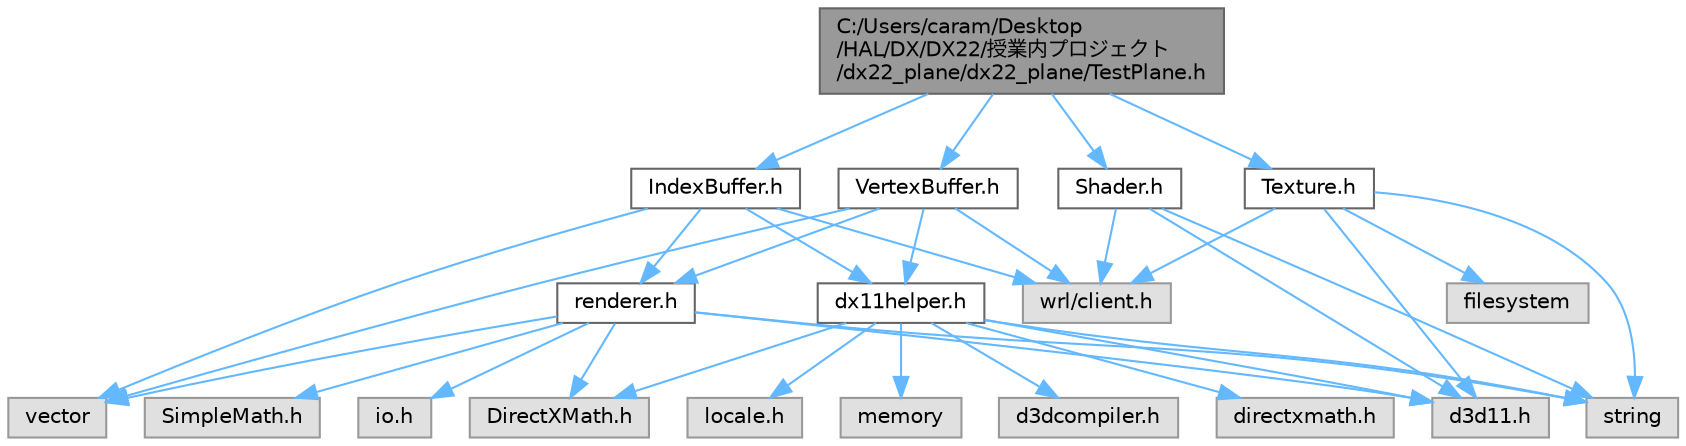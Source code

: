 digraph "C:/Users/caram/Desktop/HAL/DX/DX22/授業内プロジェクト/dx22_plane/dx22_plane/TestPlane.h"
{
 // LATEX_PDF_SIZE
  bgcolor="transparent";
  edge [fontname=Helvetica,fontsize=10,labelfontname=Helvetica,labelfontsize=10];
  node [fontname=Helvetica,fontsize=10,shape=box,height=0.2,width=0.4];
  Node1 [id="Node000001",label="C:/Users/caram/Desktop\l/HAL/DX/DX22/授業内プロジェクト\l/dx22_plane/dx22_plane/TestPlane.h",height=0.2,width=0.4,color="gray40", fillcolor="grey60", style="filled", fontcolor="black",tooltip=" "];
  Node1 -> Node2 [id="edge33_Node000001_Node000002",color="steelblue1",style="solid",tooltip=" "];
  Node2 [id="Node000002",label="VertexBuffer.h",height=0.2,width=0.4,color="grey40", fillcolor="white", style="filled",URL="$_vertex_buffer_8h.html",tooltip=" "];
  Node2 -> Node3 [id="edge34_Node000002_Node000003",color="steelblue1",style="solid",tooltip=" "];
  Node3 [id="Node000003",label="vector",height=0.2,width=0.4,color="grey60", fillcolor="#E0E0E0", style="filled",tooltip=" "];
  Node2 -> Node4 [id="edge35_Node000002_Node000004",color="steelblue1",style="solid",tooltip=" "];
  Node4 [id="Node000004",label="wrl/client.h",height=0.2,width=0.4,color="grey60", fillcolor="#E0E0E0", style="filled",tooltip=" "];
  Node2 -> Node5 [id="edge36_Node000002_Node000005",color="steelblue1",style="solid",tooltip=" "];
  Node5 [id="Node000005",label="dx11helper.h",height=0.2,width=0.4,color="grey40", fillcolor="white", style="filled",URL="$dx11helper_8h.html",tooltip=" "];
  Node5 -> Node6 [id="edge37_Node000005_Node000006",color="steelblue1",style="solid",tooltip=" "];
  Node6 [id="Node000006",label="d3dcompiler.h",height=0.2,width=0.4,color="grey60", fillcolor="#E0E0E0", style="filled",tooltip=" "];
  Node5 -> Node7 [id="edge38_Node000005_Node000007",color="steelblue1",style="solid",tooltip=" "];
  Node7 [id="Node000007",label="directxmath.h",height=0.2,width=0.4,color="grey60", fillcolor="#E0E0E0", style="filled",tooltip=" "];
  Node5 -> Node8 [id="edge39_Node000005_Node000008",color="steelblue1",style="solid",tooltip=" "];
  Node8 [id="Node000008",label="locale.h",height=0.2,width=0.4,color="grey60", fillcolor="#E0E0E0", style="filled",tooltip=" "];
  Node5 -> Node9 [id="edge40_Node000005_Node000009",color="steelblue1",style="solid",tooltip=" "];
  Node9 [id="Node000009",label="d3d11.h",height=0.2,width=0.4,color="grey60", fillcolor="#E0E0E0", style="filled",tooltip=" "];
  Node5 -> Node10 [id="edge41_Node000005_Node000010",color="steelblue1",style="solid",tooltip=" "];
  Node10 [id="Node000010",label="DirectXMath.h",height=0.2,width=0.4,color="grey60", fillcolor="#E0E0E0", style="filled",tooltip=" "];
  Node5 -> Node11 [id="edge42_Node000005_Node000011",color="steelblue1",style="solid",tooltip=" "];
  Node11 [id="Node000011",label="memory",height=0.2,width=0.4,color="grey60", fillcolor="#E0E0E0", style="filled",tooltip=" "];
  Node5 -> Node12 [id="edge43_Node000005_Node000012",color="steelblue1",style="solid",tooltip=" "];
  Node12 [id="Node000012",label="string",height=0.2,width=0.4,color="grey60", fillcolor="#E0E0E0", style="filled",tooltip=" "];
  Node2 -> Node13 [id="edge44_Node000002_Node000013",color="steelblue1",style="solid",tooltip=" "];
  Node13 [id="Node000013",label="renderer.h",height=0.2,width=0.4,color="grey40", fillcolor="white", style="filled",URL="$_renderer_8h.html",tooltip=" "];
  Node13 -> Node9 [id="edge45_Node000013_Node000009",color="steelblue1",style="solid",tooltip=" "];
  Node13 -> Node10 [id="edge46_Node000013_Node000010",color="steelblue1",style="solid",tooltip=" "];
  Node13 -> Node14 [id="edge47_Node000013_Node000014",color="steelblue1",style="solid",tooltip=" "];
  Node14 [id="Node000014",label="SimpleMath.h",height=0.2,width=0.4,color="grey60", fillcolor="#E0E0E0", style="filled",tooltip=" "];
  Node13 -> Node15 [id="edge48_Node000013_Node000015",color="steelblue1",style="solid",tooltip=" "];
  Node15 [id="Node000015",label="io.h",height=0.2,width=0.4,color="grey60", fillcolor="#E0E0E0", style="filled",tooltip=" "];
  Node13 -> Node12 [id="edge49_Node000013_Node000012",color="steelblue1",style="solid",tooltip=" "];
  Node13 -> Node3 [id="edge50_Node000013_Node000003",color="steelblue1",style="solid",tooltip=" "];
  Node1 -> Node16 [id="edge51_Node000001_Node000016",color="steelblue1",style="solid",tooltip=" "];
  Node16 [id="Node000016",label="IndexBuffer.h",height=0.2,width=0.4,color="grey40", fillcolor="white", style="filled",URL="$_index_buffer_8h.html",tooltip=" "];
  Node16 -> Node3 [id="edge52_Node000016_Node000003",color="steelblue1",style="solid",tooltip=" "];
  Node16 -> Node4 [id="edge53_Node000016_Node000004",color="steelblue1",style="solid",tooltip=" "];
  Node16 -> Node5 [id="edge54_Node000016_Node000005",color="steelblue1",style="solid",tooltip=" "];
  Node16 -> Node13 [id="edge55_Node000016_Node000013",color="steelblue1",style="solid",tooltip=" "];
  Node1 -> Node17 [id="edge56_Node000001_Node000017",color="steelblue1",style="solid",tooltip=" "];
  Node17 [id="Node000017",label="Shader.h",height=0.2,width=0.4,color="grey40", fillcolor="white", style="filled",URL="$_shader_8h.html",tooltip=" "];
  Node17 -> Node4 [id="edge57_Node000017_Node000004",color="steelblue1",style="solid",tooltip=" "];
  Node17 -> Node12 [id="edge58_Node000017_Node000012",color="steelblue1",style="solid",tooltip=" "];
  Node17 -> Node9 [id="edge59_Node000017_Node000009",color="steelblue1",style="solid",tooltip=" "];
  Node1 -> Node18 [id="edge60_Node000001_Node000018",color="steelblue1",style="solid",tooltip=" "];
  Node18 [id="Node000018",label="Texture.h",height=0.2,width=0.4,color="grey40", fillcolor="white", style="filled",URL="$_texture_8h.html",tooltip=" "];
  Node18 -> Node9 [id="edge61_Node000018_Node000009",color="steelblue1",style="solid",tooltip=" "];
  Node18 -> Node12 [id="edge62_Node000018_Node000012",color="steelblue1",style="solid",tooltip=" "];
  Node18 -> Node4 [id="edge63_Node000018_Node000004",color="steelblue1",style="solid",tooltip=" "];
  Node18 -> Node19 [id="edge64_Node000018_Node000019",color="steelblue1",style="solid",tooltip=" "];
  Node19 [id="Node000019",label="filesystem",height=0.2,width=0.4,color="grey60", fillcolor="#E0E0E0", style="filled",tooltip=" "];
}
